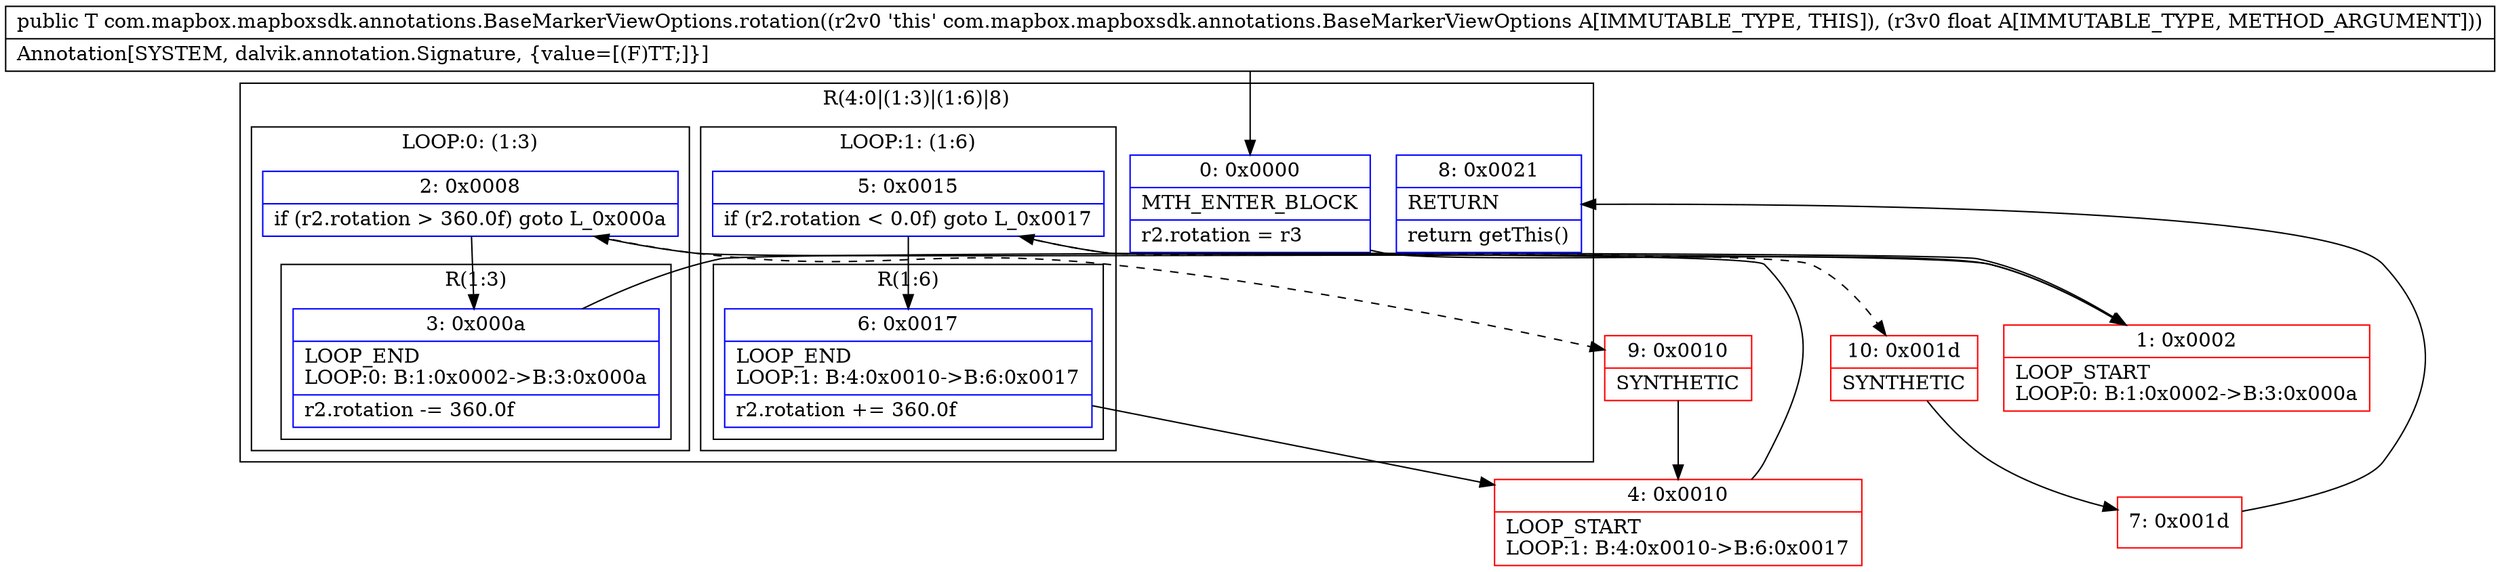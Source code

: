 digraph "CFG forcom.mapbox.mapboxsdk.annotations.BaseMarkerViewOptions.rotation(F)Lcom\/mapbox\/mapboxsdk\/annotations\/BaseMarkerViewOptions;" {
subgraph cluster_Region_1635651984 {
label = "R(4:0|(1:3)|(1:6)|8)";
node [shape=record,color=blue];
Node_0 [shape=record,label="{0\:\ 0x0000|MTH_ENTER_BLOCK\l|r2.rotation = r3\l}"];
subgraph cluster_LoopRegion_2034582748 {
label = "LOOP:0: (1:3)";
node [shape=record,color=blue];
Node_2 [shape=record,label="{2\:\ 0x0008|if (r2.rotation \> 360.0f) goto L_0x000a\l}"];
subgraph cluster_Region_1691099820 {
label = "R(1:3)";
node [shape=record,color=blue];
Node_3 [shape=record,label="{3\:\ 0x000a|LOOP_END\lLOOP:0: B:1:0x0002\-\>B:3:0x000a\l|r2.rotation \-= 360.0f\l}"];
}
}
subgraph cluster_LoopRegion_782093605 {
label = "LOOP:1: (1:6)";
node [shape=record,color=blue];
Node_5 [shape=record,label="{5\:\ 0x0015|if (r2.rotation \< 0.0f) goto L_0x0017\l}"];
subgraph cluster_Region_1073654775 {
label = "R(1:6)";
node [shape=record,color=blue];
Node_6 [shape=record,label="{6\:\ 0x0017|LOOP_END\lLOOP:1: B:4:0x0010\-\>B:6:0x0017\l|r2.rotation += 360.0f\l}"];
}
}
Node_8 [shape=record,label="{8\:\ 0x0021|RETURN\l|return getThis()\l}"];
}
Node_1 [shape=record,color=red,label="{1\:\ 0x0002|LOOP_START\lLOOP:0: B:1:0x0002\-\>B:3:0x000a\l}"];
Node_4 [shape=record,color=red,label="{4\:\ 0x0010|LOOP_START\lLOOP:1: B:4:0x0010\-\>B:6:0x0017\l}"];
Node_7 [shape=record,color=red,label="{7\:\ 0x001d}"];
Node_9 [shape=record,color=red,label="{9\:\ 0x0010|SYNTHETIC\l}"];
Node_10 [shape=record,color=red,label="{10\:\ 0x001d|SYNTHETIC\l}"];
MethodNode[shape=record,label="{public T com.mapbox.mapboxsdk.annotations.BaseMarkerViewOptions.rotation((r2v0 'this' com.mapbox.mapboxsdk.annotations.BaseMarkerViewOptions A[IMMUTABLE_TYPE, THIS]), (r3v0 float A[IMMUTABLE_TYPE, METHOD_ARGUMENT]))  | Annotation[SYSTEM, dalvik.annotation.Signature, \{value=[(F)TT;]\}]\l}"];
MethodNode -> Node_0;
Node_0 -> Node_1;
Node_2 -> Node_3;
Node_2 -> Node_9[style=dashed];
Node_3 -> Node_1;
Node_5 -> Node_6;
Node_5 -> Node_10[style=dashed];
Node_6 -> Node_4;
Node_1 -> Node_2;
Node_4 -> Node_5;
Node_7 -> Node_8;
Node_9 -> Node_4;
Node_10 -> Node_7;
}

